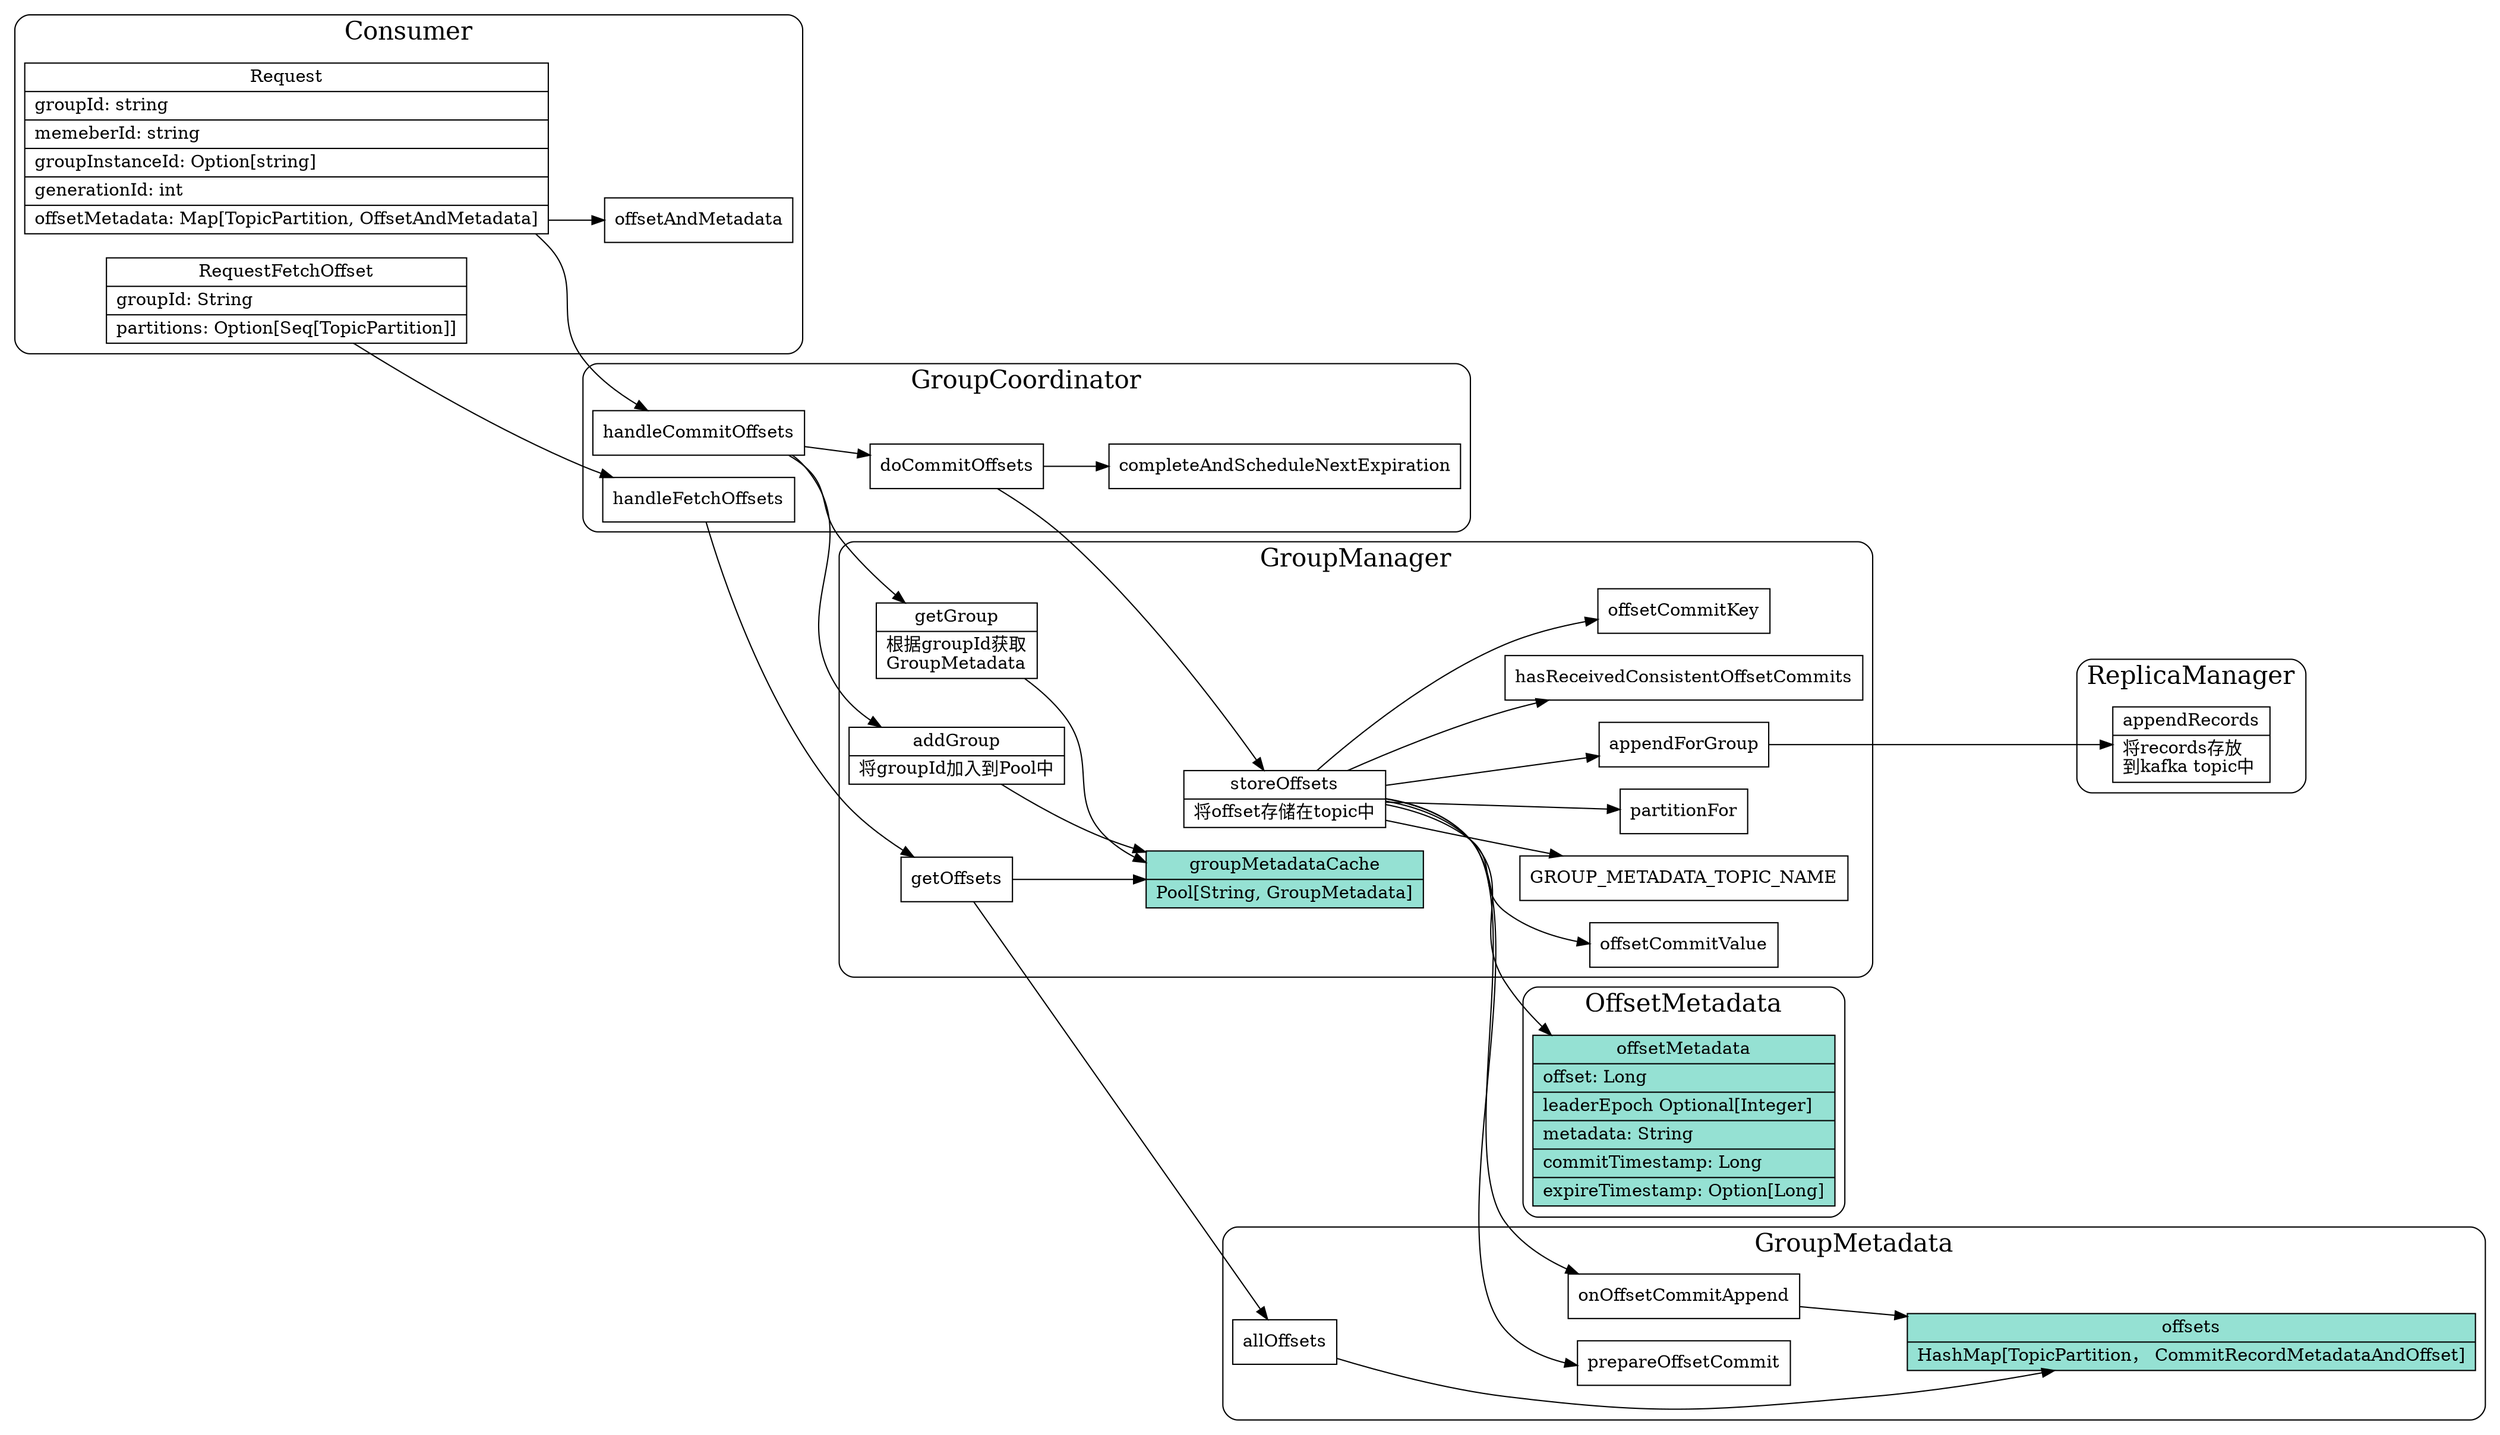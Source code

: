 digraph commit_offset {
  node[shape=box;];
  newrank=true;
  rankdir=LR;
  subgraph cluster_Consumer {
    graph[label="Consumer";fontsize=20;style=rounded];
    Request[
      shape="record";
      label="{{
        Request|
        groupId: string\l|
        memeberId: string\l|
        groupInstanceId: Option[string]\l|
        generationId: int\l|
        <om> offsetMetadata: Map[TopicPartition, OffsetAndMetadata]\l
      }}";
    ];
    Request:om -> offsetAndMetadata;
    RequestFetchOffset[
      shape="record";
      label="{{
        RequestFetchOffset|
        groupId: String \l|
        partitions: Option[Seq[TopicPartition]]\l
      }}";
    ];
  };
  subgraph cluster_ReplicaManager {
    graph[label="ReplicaManager";fontsize=20;style=rounded];
    appendRecords[
      shape="record";
      label="{{
        appendRecords|
        将records存放\l到kafka topic中\l
      }}";
    ];
  };
  subgraph cluster_OffsetMetadata {
    graph[label="OffsetMetadata";fontsize=20;style=rounded];
    offsetMetadata[
      fillcolor="#95e1d3";
      style=filled;
      shape="record";
      label="{{
        offsetMetadata|
        offset: Long\l|
        leaderEpoch Optional[Integer]\l|
        metadata: String\l|
        commitTimestamp: Long\l|
        expireTimestamp: Option[Long]\l
      }}";
    ];
  };
  subgraph cluster_GroupMetadata {
    graph[label="GroupMetadata";fontsize=20;style=rounded];
    allOffsets -> offsets;
    offsets[
      fillcolor="#95e1d3";
      style=filled;
      shape="record";
      label="{{
        offsets|
        HashMap[TopicPartition， CommitRecordMetadataAndOffset]
      }}";
    ];
    prepareOffsetCommit;
    onOffsetCommitAppend -> offsets;
  };

  subgraph cluster_GroupManager {
    graph[label="GroupManager";fontsize=20;style=rounded];
    gm_getGroup[
      shape="record";
      label="{{
        getGroup|
        根据groupId获取\lGroupMetadata\l
      }}";
    ];
    gm_storeOffsets[
      shape="record";
      label="{{
        storeOffsets|
        将offset存储在topic中
      }}";
    ];
    gm_addGroup[
      shape="record";
      label="{{
        addGroup|
        将groupId加入到Pool中\l
      }}";
    ];
    groupMetadataCache[
      fillcolor="#95e1d3";
      style=filled;
      shape="record";
      label="{{
        groupMetadataCache|
        Pool[String, GroupMetadata]
      }}";
    ];
    getOffsets -> {
      groupMetadataCache;
      allOffsets;
    };

    {gm_addGroup;gm_getGroup} -> groupMetadataCache;
    gm_storeOffsets -> {
      offsetMetadata;
      hasReceivedConsistentOffsetCommits;
      offsetCommitKey;
      offsetCommitValue;
      GROUP_METADATA_TOPIC_NAME;
      partitionFor;
      appendForGroup;
      prepareOffsetCommit;
      onOffsetCommitAppend;
    }
    appendForGroup -> appendRecords;
  };

  subgraph cluster_GroupCoordinator {
    graph[label="GroupCoordinator";fontsize=20;style=rounded];
    handleCommitOffsets -> {
      gm_getGroup;
      gm_addGroup;
      doCommitOffsets;
    };
    doCommitOffsets -> {
      completeAndScheduleNextExpiration;
      gm_storeOffsets;
    };
    handleFetchOffsets -> {
      getOffsets;
    }
  };
  RequestFetchOffset -> handleFetchOffsets;
  Request -> handleCommitOffsets;
}
